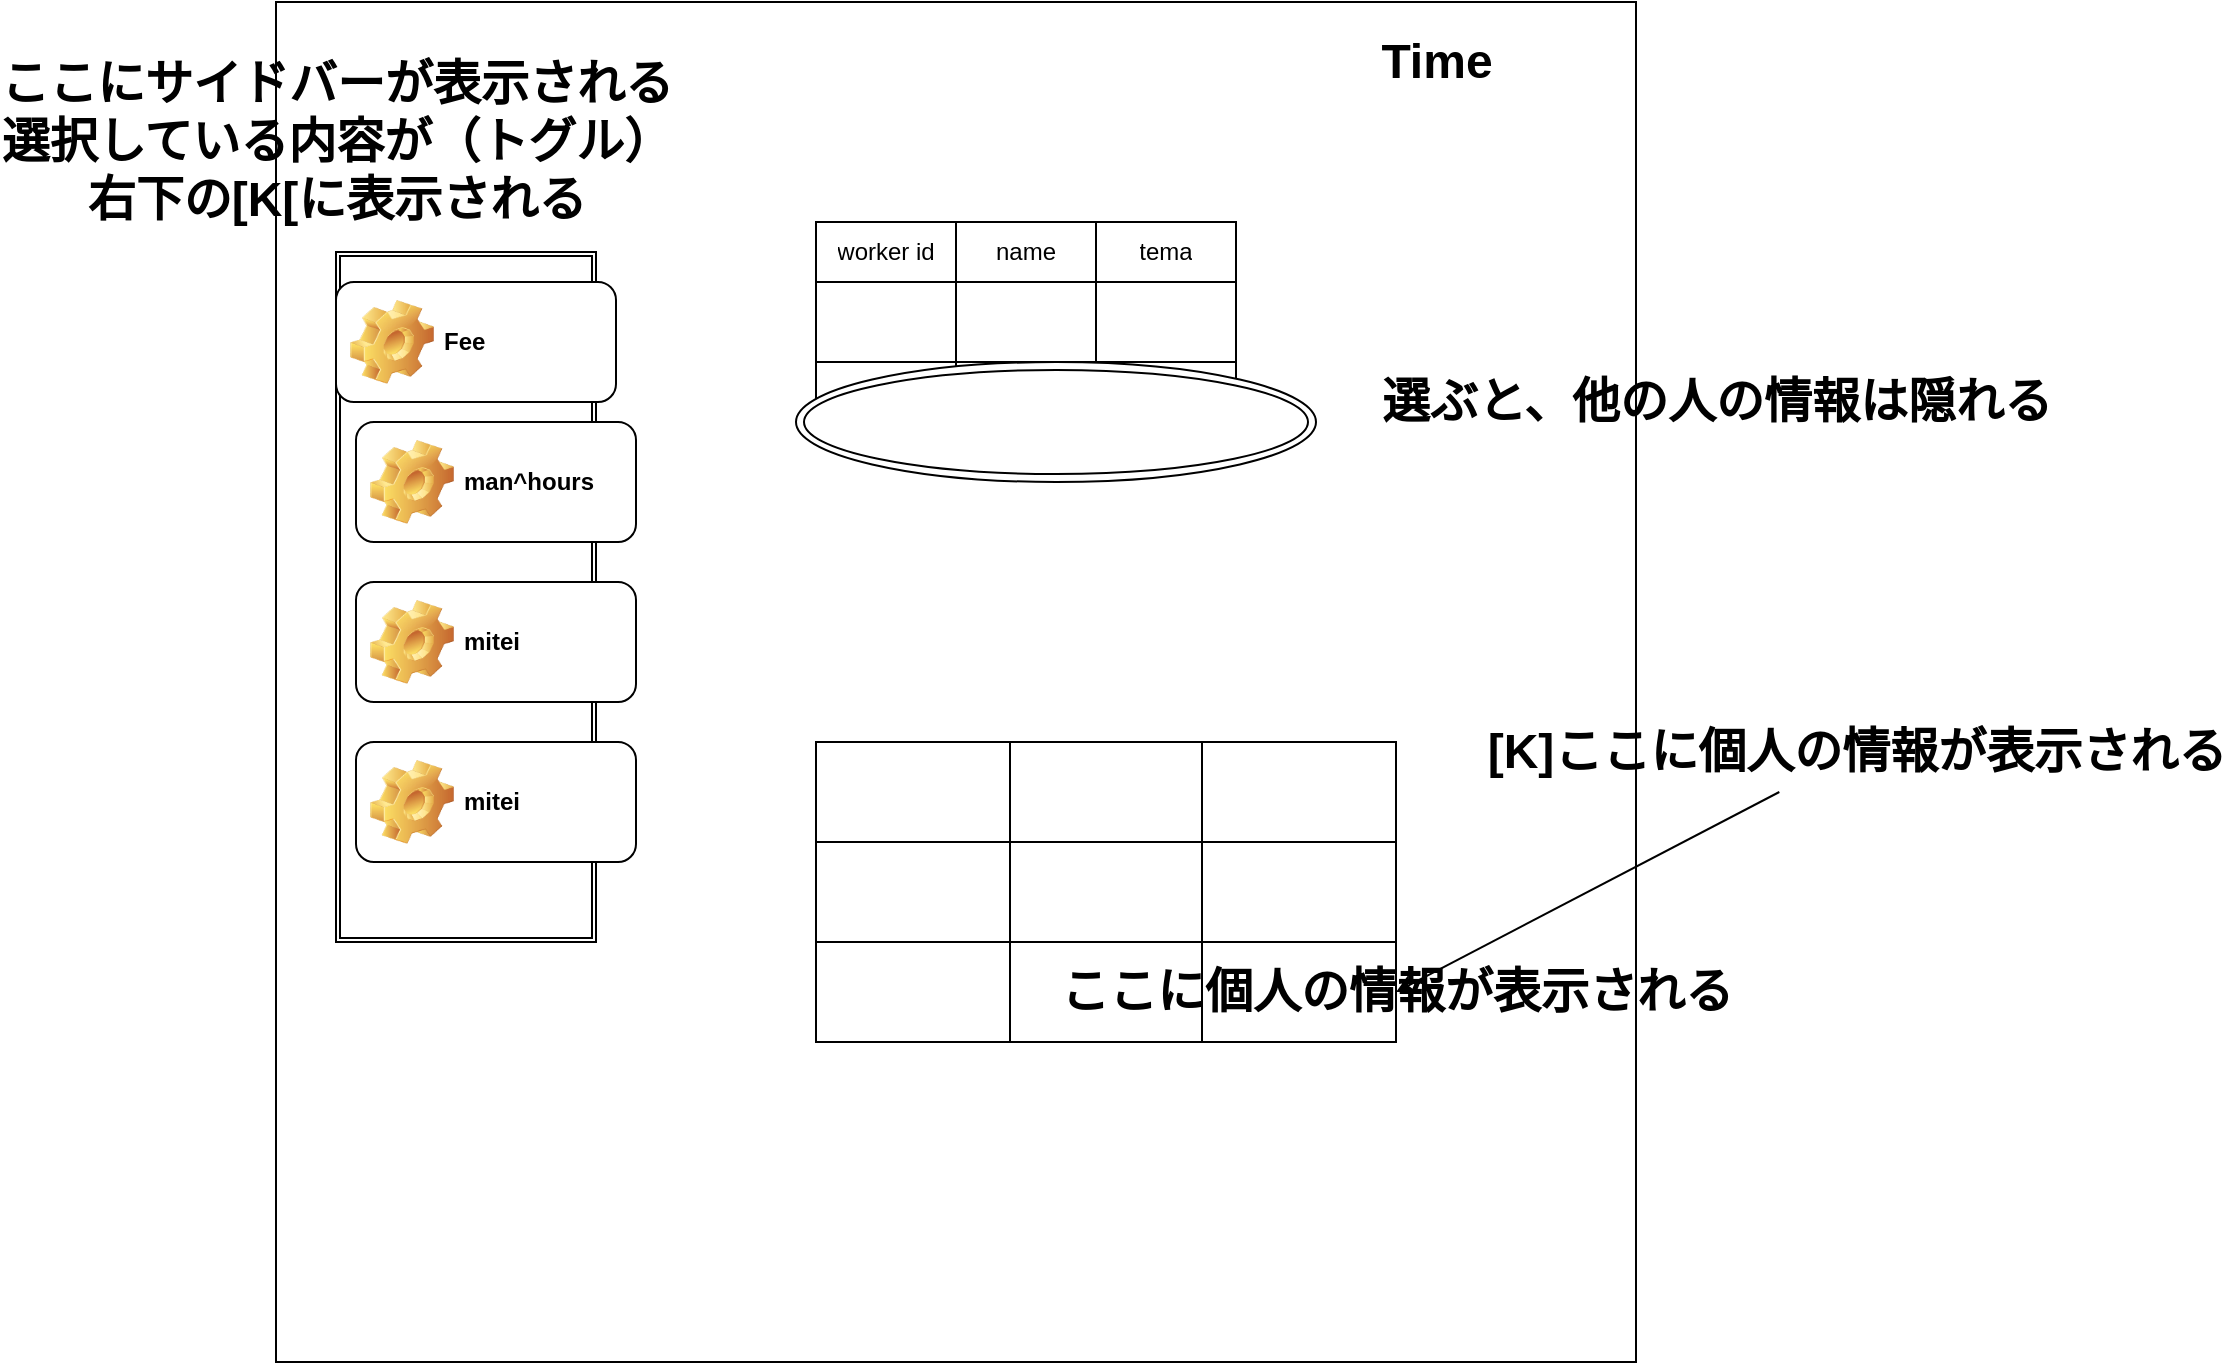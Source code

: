 <mxfile>
    <diagram id="r3_2MmhnYeU47tBB37dR" name="ページ1">
        <mxGraphModel dx="1491" dy="1776" grid="1" gridSize="10" guides="1" tooltips="1" connect="1" arrows="1" fold="1" page="1" pageScale="1" pageWidth="827" pageHeight="1169" math="0" shadow="0">
            <root>
                <mxCell id="0"/>
                <mxCell id="1" parent="0"/>
                <mxCell id="2" value="" style="whiteSpace=wrap;html=1;aspect=fixed;" parent="1" vertex="1">
                    <mxGeometry x="-50" y="-820" width="680" height="680" as="geometry"/>
                </mxCell>
                <mxCell id="4" value="" style="shape=table;html=1;whiteSpace=wrap;startSize=0;container=1;collapsible=0;childLayout=tableLayout;" parent="1" vertex="1">
                    <mxGeometry x="220" y="-710" width="210" height="110.0" as="geometry"/>
                </mxCell>
                <mxCell id="5" value="" style="shape=tableRow;horizontal=0;startSize=0;swimlaneHead=0;swimlaneBody=0;top=0;left=0;bottom=0;right=0;collapsible=0;dropTarget=0;fillColor=none;points=[[0,0.5],[1,0.5]];portConstraint=eastwest;" parent="4" vertex="1">
                    <mxGeometry width="210" height="30" as="geometry"/>
                </mxCell>
                <mxCell id="6" value="worker id" style="shape=partialRectangle;html=1;whiteSpace=wrap;connectable=0;fillColor=none;top=0;left=0;bottom=0;right=0;overflow=hidden;" parent="5" vertex="1">
                    <mxGeometry width="70" height="30" as="geometry">
                        <mxRectangle width="70" height="30" as="alternateBounds"/>
                    </mxGeometry>
                </mxCell>
                <mxCell id="7" value="name&lt;br&gt;" style="shape=partialRectangle;html=1;whiteSpace=wrap;connectable=0;fillColor=none;top=0;left=0;bottom=0;right=0;overflow=hidden;" parent="5" vertex="1">
                    <mxGeometry x="70" width="70" height="30" as="geometry">
                        <mxRectangle width="70" height="30" as="alternateBounds"/>
                    </mxGeometry>
                </mxCell>
                <mxCell id="8" value="tema" style="shape=partialRectangle;html=1;whiteSpace=wrap;connectable=0;fillColor=none;top=0;left=0;bottom=0;right=0;overflow=hidden;" parent="5" vertex="1">
                    <mxGeometry x="140" width="70" height="30" as="geometry">
                        <mxRectangle width="70" height="30" as="alternateBounds"/>
                    </mxGeometry>
                </mxCell>
                <mxCell id="9" value="" style="shape=tableRow;horizontal=0;startSize=0;swimlaneHead=0;swimlaneBody=0;top=0;left=0;bottom=0;right=0;collapsible=0;dropTarget=0;fillColor=none;points=[[0,0.5],[1,0.5]];portConstraint=eastwest;" parent="4" vertex="1">
                    <mxGeometry y="30" width="210" height="40" as="geometry"/>
                </mxCell>
                <mxCell id="10" value="" style="shape=partialRectangle;html=1;whiteSpace=wrap;connectable=0;fillColor=none;top=0;left=0;bottom=0;right=0;overflow=hidden;" parent="9" vertex="1">
                    <mxGeometry width="70" height="40" as="geometry">
                        <mxRectangle width="70" height="40" as="alternateBounds"/>
                    </mxGeometry>
                </mxCell>
                <mxCell id="11" value="" style="shape=partialRectangle;html=1;whiteSpace=wrap;connectable=0;fillColor=none;top=0;left=0;bottom=0;right=0;overflow=hidden;" parent="9" vertex="1">
                    <mxGeometry x="70" width="70" height="40" as="geometry">
                        <mxRectangle width="70" height="40" as="alternateBounds"/>
                    </mxGeometry>
                </mxCell>
                <mxCell id="12" value="" style="shape=partialRectangle;html=1;whiteSpace=wrap;connectable=0;fillColor=none;top=0;left=0;bottom=0;right=0;overflow=hidden;" parent="9" vertex="1">
                    <mxGeometry x="140" width="70" height="40" as="geometry">
                        <mxRectangle width="70" height="40" as="alternateBounds"/>
                    </mxGeometry>
                </mxCell>
                <mxCell id="13" value="" style="shape=tableRow;horizontal=0;startSize=0;swimlaneHead=0;swimlaneBody=0;top=0;left=0;bottom=0;right=0;collapsible=0;dropTarget=0;fillColor=none;points=[[0,0.5],[1,0.5]];portConstraint=eastwest;" parent="4" vertex="1">
                    <mxGeometry y="70" width="210" height="40" as="geometry"/>
                </mxCell>
                <mxCell id="14" value="" style="shape=partialRectangle;html=1;whiteSpace=wrap;connectable=0;fillColor=none;top=0;left=0;bottom=0;right=0;overflow=hidden;" parent="13" vertex="1">
                    <mxGeometry width="70" height="40" as="geometry">
                        <mxRectangle width="70" height="40" as="alternateBounds"/>
                    </mxGeometry>
                </mxCell>
                <mxCell id="15" value="" style="shape=partialRectangle;html=1;whiteSpace=wrap;connectable=0;fillColor=none;top=0;left=0;bottom=0;right=0;overflow=hidden;" parent="13" vertex="1">
                    <mxGeometry x="70" width="70" height="40" as="geometry">
                        <mxRectangle width="70" height="40" as="alternateBounds"/>
                    </mxGeometry>
                </mxCell>
                <mxCell id="16" value="" style="shape=partialRectangle;html=1;whiteSpace=wrap;connectable=0;fillColor=none;top=0;left=0;bottom=0;right=0;overflow=hidden;pointerEvents=1;" parent="13" vertex="1">
                    <mxGeometry x="140" width="70" height="40" as="geometry">
                        <mxRectangle width="70" height="40" as="alternateBounds"/>
                    </mxGeometry>
                </mxCell>
                <mxCell id="17" value="Time" style="text;strokeColor=none;fillColor=none;html=1;fontSize=24;fontStyle=1;verticalAlign=middle;align=center;" parent="1" vertex="1">
                    <mxGeometry x="480" y="-810" width="100" height="40" as="geometry"/>
                </mxCell>
                <mxCell id="18" value="" style="shape=table;html=1;whiteSpace=wrap;startSize=0;container=1;collapsible=0;childLayout=tableLayout;" parent="1" vertex="1">
                    <mxGeometry x="220" y="-450" width="290" height="150" as="geometry"/>
                </mxCell>
                <mxCell id="19" value="" style="shape=tableRow;horizontal=0;startSize=0;swimlaneHead=0;swimlaneBody=0;top=0;left=0;bottom=0;right=0;collapsible=0;dropTarget=0;fillColor=none;points=[[0,0.5],[1,0.5]];portConstraint=eastwest;" parent="18" vertex="1">
                    <mxGeometry width="290" height="50" as="geometry"/>
                </mxCell>
                <mxCell id="20" value="" style="shape=partialRectangle;html=1;whiteSpace=wrap;connectable=0;fillColor=none;top=0;left=0;bottom=0;right=0;overflow=hidden;" parent="19" vertex="1">
                    <mxGeometry width="97" height="50" as="geometry">
                        <mxRectangle width="97" height="50" as="alternateBounds"/>
                    </mxGeometry>
                </mxCell>
                <mxCell id="21" value="" style="shape=partialRectangle;html=1;whiteSpace=wrap;connectable=0;fillColor=none;top=0;left=0;bottom=0;right=0;overflow=hidden;" parent="19" vertex="1">
                    <mxGeometry x="97" width="96" height="50" as="geometry">
                        <mxRectangle width="96" height="50" as="alternateBounds"/>
                    </mxGeometry>
                </mxCell>
                <mxCell id="22" value="" style="shape=partialRectangle;html=1;whiteSpace=wrap;connectable=0;fillColor=none;top=0;left=0;bottom=0;right=0;overflow=hidden;" parent="19" vertex="1">
                    <mxGeometry x="193" width="97" height="50" as="geometry">
                        <mxRectangle width="97" height="50" as="alternateBounds"/>
                    </mxGeometry>
                </mxCell>
                <mxCell id="23" value="" style="shape=tableRow;horizontal=0;startSize=0;swimlaneHead=0;swimlaneBody=0;top=0;left=0;bottom=0;right=0;collapsible=0;dropTarget=0;fillColor=none;points=[[0,0.5],[1,0.5]];portConstraint=eastwest;" parent="18" vertex="1">
                    <mxGeometry y="50" width="290" height="50" as="geometry"/>
                </mxCell>
                <mxCell id="24" value="" style="shape=partialRectangle;html=1;whiteSpace=wrap;connectable=0;fillColor=none;top=0;left=0;bottom=0;right=0;overflow=hidden;" parent="23" vertex="1">
                    <mxGeometry width="97" height="50" as="geometry">
                        <mxRectangle width="97" height="50" as="alternateBounds"/>
                    </mxGeometry>
                </mxCell>
                <mxCell id="25" value="" style="shape=partialRectangle;html=1;whiteSpace=wrap;connectable=0;fillColor=none;top=0;left=0;bottom=0;right=0;overflow=hidden;" parent="23" vertex="1">
                    <mxGeometry x="97" width="96" height="50" as="geometry">
                        <mxRectangle width="96" height="50" as="alternateBounds"/>
                    </mxGeometry>
                </mxCell>
                <mxCell id="26" value="" style="shape=partialRectangle;html=1;whiteSpace=wrap;connectable=0;fillColor=none;top=0;left=0;bottom=0;right=0;overflow=hidden;" parent="23" vertex="1">
                    <mxGeometry x="193" width="97" height="50" as="geometry">
                        <mxRectangle width="97" height="50" as="alternateBounds"/>
                    </mxGeometry>
                </mxCell>
                <mxCell id="27" value="" style="shape=tableRow;horizontal=0;startSize=0;swimlaneHead=0;swimlaneBody=0;top=0;left=0;bottom=0;right=0;collapsible=0;dropTarget=0;fillColor=none;points=[[0,0.5],[1,0.5]];portConstraint=eastwest;" parent="18" vertex="1">
                    <mxGeometry y="100" width="290" height="50" as="geometry"/>
                </mxCell>
                <mxCell id="28" value="" style="shape=partialRectangle;html=1;whiteSpace=wrap;connectable=0;fillColor=none;top=0;left=0;bottom=0;right=0;overflow=hidden;" parent="27" vertex="1">
                    <mxGeometry width="97" height="50" as="geometry">
                        <mxRectangle width="97" height="50" as="alternateBounds"/>
                    </mxGeometry>
                </mxCell>
                <mxCell id="29" value="" style="shape=partialRectangle;html=1;whiteSpace=wrap;connectable=0;fillColor=none;top=0;left=0;bottom=0;right=0;overflow=hidden;" parent="27" vertex="1">
                    <mxGeometry x="97" width="96" height="50" as="geometry">
                        <mxRectangle width="96" height="50" as="alternateBounds"/>
                    </mxGeometry>
                </mxCell>
                <mxCell id="30" value="" style="shape=partialRectangle;html=1;whiteSpace=wrap;connectable=0;fillColor=none;top=0;left=0;bottom=0;right=0;overflow=hidden;pointerEvents=1;" parent="27" vertex="1">
                    <mxGeometry x="193" width="97" height="50" as="geometry">
                        <mxRectangle width="97" height="50" as="alternateBounds"/>
                    </mxGeometry>
                </mxCell>
                <mxCell id="43" value="ここに個人の情報が表示される" style="text;strokeColor=none;fillColor=none;html=1;fontSize=24;fontStyle=1;verticalAlign=middle;align=center;" parent="27" vertex="1">
                    <mxGeometry x="290" height="50" as="geometry">
                        <mxRectangle width="NaN" height="50" as="alternateBounds"/>
                    </mxGeometry>
                </mxCell>
                <mxCell id="31" value="" style="ellipse;shape=doubleEllipse;whiteSpace=wrap;html=1;" parent="1" vertex="1">
                    <mxGeometry x="210" y="-640" width="260" height="60" as="geometry"/>
                </mxCell>
                <mxCell id="33" value="選ぶと、他の人の情報は隠れる" style="text;strokeColor=none;fillColor=none;html=1;fontSize=24;fontStyle=1;verticalAlign=middle;align=center;" parent="1" vertex="1">
                    <mxGeometry x="620" y="-640" width="100" height="40" as="geometry"/>
                </mxCell>
                <mxCell id="44" value="" style="edgeStyle=none;html=1;" parent="1" source="34" target="43" edge="1">
                    <mxGeometry relative="1" as="geometry"/>
                </mxCell>
                <mxCell id="34" value="[K]ここに個人の情報が表示される" style="text;strokeColor=none;fillColor=none;html=1;fontSize=24;fontStyle=1;verticalAlign=middle;align=center;" parent="1" vertex="1">
                    <mxGeometry x="680" y="-465" width="120" height="40" as="geometry"/>
                </mxCell>
                <mxCell id="36" value="" style="shape=ext;double=1;rounded=0;whiteSpace=wrap;html=1;" parent="1" vertex="1">
                    <mxGeometry x="-20" y="-695" width="130" height="345" as="geometry"/>
                </mxCell>
                <mxCell id="38" value="Fee" style="label;whiteSpace=wrap;html=1;image=img/clipart/Gear_128x128.png" parent="1" vertex="1">
                    <mxGeometry x="-20" y="-680" width="140" height="60" as="geometry"/>
                </mxCell>
                <mxCell id="39" value="man^hours" style="label;whiteSpace=wrap;html=1;image=img/clipart/Gear_128x128.png" parent="1" vertex="1">
                    <mxGeometry x="-10" y="-610" width="140" height="60" as="geometry"/>
                </mxCell>
                <mxCell id="40" value="mitei" style="label;whiteSpace=wrap;html=1;image=img/clipart/Gear_128x128.png" parent="1" vertex="1">
                    <mxGeometry x="-10" y="-530" width="140" height="60" as="geometry"/>
                </mxCell>
                <mxCell id="41" value="mitei" style="label;whiteSpace=wrap;html=1;image=img/clipart/Gear_128x128.png" parent="1" vertex="1">
                    <mxGeometry x="-10" y="-450" width="140" height="60" as="geometry"/>
                </mxCell>
                <mxCell id="42" value="ここにサイドバーが表示される&lt;br&gt;選択している内容が（トグル）&lt;br&gt;右下の[K[に表示される" style="text;strokeColor=none;fillColor=none;html=1;fontSize=24;fontStyle=1;verticalAlign=middle;align=center;" parent="1" vertex="1">
                    <mxGeometry x="-70" y="-770" width="100" height="40" as="geometry"/>
                </mxCell>
            </root>
        </mxGraphModel>
    </diagram>
    <diagram id="7C4mIvlZGJKp97Oxdb9q" name="ページ2">
        <mxGraphModel dx="664" dy="607" grid="1" gridSize="10" guides="1" tooltips="1" connect="1" arrows="1" fold="1" page="1" pageScale="1" pageWidth="827" pageHeight="1169" math="0" shadow="0">
            <root>
                <mxCell id="0"/>
                <mxCell id="1" parent="0"/>
                <mxCell id="F69wMU3C-mWPQmkXLNv5-24" value="" style="edgeStyle=none;html=1;" edge="1" parent="1" source="X1rWZ1yle2eyVjV8GxTf-23" target="X1rWZ1yle2eyVjV8GxTf-32">
                    <mxGeometry relative="1" as="geometry"/>
                </mxCell>
                <mxCell id="X1rWZ1yle2eyVjV8GxTf-23" value="MonthSelector" style="swimlane;fontStyle=0;childLayout=stackLayout;horizontal=1;startSize=26;fillColor=none;horizontalStack=0;resizeParent=1;resizeParentMax=0;resizeLast=0;collapsible=1;marginBottom=0;flipH=0;" parent="1" vertex="1">
                    <mxGeometry x="50" y="30" width="140" height="146" as="geometry"/>
                </mxCell>
                <mxCell id="X1rWZ1yle2eyVjV8GxTf-24" value="targetMonth" style="text;strokeColor=none;fillColor=none;align=left;verticalAlign=top;spacingLeft=4;spacingRight=4;overflow=hidden;rotatable=0;points=[[0,0.5],[1,0.5]];portConstraint=eastwest;" parent="X1rWZ1yle2eyVjV8GxTf-23" vertex="1">
                    <mxGeometry y="26" width="140" height="30" as="geometry"/>
                </mxCell>
                <mxCell id="F69wMU3C-mWPQmkXLNv5-14" value="yearMonth" style="text;strokeColor=none;fillColor=none;align=left;verticalAlign=top;spacingLeft=4;spacingRight=4;overflow=hidden;rotatable=0;points=[[0,0.5],[1,0.5]];portConstraint=eastwest;" vertex="1" parent="X1rWZ1yle2eyVjV8GxTf-23">
                    <mxGeometry y="56" width="140" height="30" as="geometry"/>
                </mxCell>
                <mxCell id="F69wMU3C-mWPQmkXLNv5-13" value="alignment" style="text;strokeColor=none;fillColor=none;align=left;verticalAlign=top;spacingLeft=4;spacingRight=4;overflow=hidden;rotatable=0;points=[[0,0.5],[1,0.5]];portConstraint=eastwest;" vertex="1" parent="X1rWZ1yle2eyVjV8GxTf-23">
                    <mxGeometry y="86" width="140" height="30" as="geometry"/>
                </mxCell>
                <mxCell id="F69wMU3C-mWPQmkXLNv5-12" value="HandleTargetMonth" style="text;strokeColor=none;fillColor=none;align=left;verticalAlign=top;spacingLeft=4;spacingRight=4;overflow=hidden;rotatable=0;points=[[0,0.5],[1,0.5]];portConstraint=eastwest;" vertex="1" parent="X1rWZ1yle2eyVjV8GxTf-23">
                    <mxGeometry y="116" width="140" height="30" as="geometry"/>
                </mxCell>
                <mxCell id="ws7tnr5rUQ_5CswF0-XP-4" style="edgeStyle=none;html=1;" parent="1" source="X1rWZ1yle2eyVjV8GxTf-30" target="ws7tnr5rUQ_5CswF0-XP-1" edge="1">
                    <mxGeometry relative="1" as="geometry"/>
                </mxCell>
                <mxCell id="X1rWZ1yle2eyVjV8GxTf-30" value="App" style="swimlane;fontStyle=0;childLayout=stackLayout;horizontal=1;startSize=26;fillColor=none;horizontalStack=0;resizeParent=1;resizeParentMax=0;resizeLast=0;collapsible=1;marginBottom=0;" parent="1" vertex="1">
                    <mxGeometry x="300" y="20" width="140" height="208" as="geometry"/>
                </mxCell>
                <mxCell id="F69wMU3C-mWPQmkXLNv5-19" value="targetWorker" style="text;strokeColor=none;fillColor=none;align=left;verticalAlign=top;spacingLeft=4;spacingRight=4;overflow=hidden;rotatable=0;points=[[0,0.5],[1,0.5]];portConstraint=eastwest;" vertex="1" parent="X1rWZ1yle2eyVjV8GxTf-30">
                    <mxGeometry y="26" width="140" height="26" as="geometry"/>
                </mxCell>
                <mxCell id="F69wMU3C-mWPQmkXLNv5-18" value="targetWorker" style="text;strokeColor=none;fillColor=none;align=left;verticalAlign=top;spacingLeft=4;spacingRight=4;overflow=hidden;rotatable=0;points=[[0,0.5],[1,0.5]];portConstraint=eastwest;" vertex="1" parent="X1rWZ1yle2eyVjV8GxTf-30">
                    <mxGeometry y="52" width="140" height="26" as="geometry"/>
                </mxCell>
                <mxCell id="X1rWZ1yle2eyVjV8GxTf-31" value="targetWorker" style="text;strokeColor=none;fillColor=none;align=left;verticalAlign=top;spacingLeft=4;spacingRight=4;overflow=hidden;rotatable=0;points=[[0,0.5],[1,0.5]];portConstraint=eastwest;" parent="X1rWZ1yle2eyVjV8GxTf-30" vertex="1">
                    <mxGeometry y="78" width="140" height="26" as="geometry"/>
                </mxCell>
                <mxCell id="X1rWZ1yle2eyVjV8GxTf-32" value="yearMonth" style="text;strokeColor=none;fillColor=none;align=left;verticalAlign=top;spacingLeft=4;spacingRight=4;overflow=hidden;rotatable=0;points=[[0,0.5],[1,0.5]];portConstraint=eastwest;" parent="X1rWZ1yle2eyVjV8GxTf-30" vertex="1">
                    <mxGeometry y="104" width="140" height="26" as="geometry"/>
                </mxCell>
                <mxCell id="X1rWZ1yle2eyVjV8GxTf-33" value="fees" style="text;strokeColor=none;fillColor=none;align=left;verticalAlign=top;spacingLeft=4;spacingRight=4;overflow=hidden;rotatable=0;points=[[0,0.5],[1,0.5]];portConstraint=eastwest;" parent="X1rWZ1yle2eyVjV8GxTf-30" vertex="1">
                    <mxGeometry y="130" width="140" height="26" as="geometry"/>
                </mxCell>
                <mxCell id="X1rWZ1yle2eyVjV8GxTf-39" value="reports" style="text;strokeColor=none;fillColor=none;align=left;verticalAlign=top;spacingLeft=4;spacingRight=4;overflow=hidden;rotatable=0;points=[[0,0.5],[1,0.5]];portConstraint=eastwest;" parent="X1rWZ1yle2eyVjV8GxTf-30" vertex="1">
                    <mxGeometry y="156" width="140" height="26" as="geometry"/>
                </mxCell>
                <mxCell id="X1rWZ1yle2eyVjV8GxTf-38" value="efforts" style="text;strokeColor=none;fillColor=none;align=left;verticalAlign=top;spacingLeft=4;spacingRight=4;overflow=hidden;rotatable=0;points=[[0,0.5],[1,0.5]];portConstraint=eastwest;" parent="X1rWZ1yle2eyVjV8GxTf-30" vertex="1">
                    <mxGeometry y="182" width="140" height="26" as="geometry"/>
                </mxCell>
                <mxCell id="ws7tnr5rUQ_5CswF0-XP-28" style="edgeStyle=none;html=1;entryX=0.414;entryY=0.017;entryDx=0;entryDy=0;entryPerimeter=0;" parent="1" source="ws7tnr5rUQ_5CswF0-XP-1" target="ws7tnr5rUQ_5CswF0-XP-6" edge="1">
                    <mxGeometry relative="1" as="geometry"/>
                </mxCell>
                <mxCell id="ws7tnr5rUQ_5CswF0-XP-29" style="edgeStyle=none;html=1;entryX=0.5;entryY=0;entryDx=0;entryDy=0;" parent="1" source="ws7tnr5rUQ_5CswF0-XP-1" target="ws7tnr5rUQ_5CswF0-XP-10" edge="1">
                    <mxGeometry relative="1" as="geometry"/>
                </mxCell>
                <mxCell id="ws7tnr5rUQ_5CswF0-XP-30" style="edgeStyle=none;html=1;entryX=0.5;entryY=0;entryDx=0;entryDy=0;" parent="1" source="ws7tnr5rUQ_5CswF0-XP-1" target="ws7tnr5rUQ_5CswF0-XP-16" edge="1">
                    <mxGeometry relative="1" as="geometry"/>
                </mxCell>
                <mxCell id="ws7tnr5rUQ_5CswF0-XP-1" value="Worker" style="swimlane;fontStyle=0;childLayout=stackLayout;horizontal=1;startSize=26;fillColor=none;horizontalStack=0;resizeParent=1;resizeParentMax=0;resizeLast=0;collapsible=1;marginBottom=0;flipH=0;" parent="1" vertex="1">
                    <mxGeometry x="290" y="290" width="210" height="86" as="geometry"/>
                </mxCell>
                <mxCell id="ws7tnr5rUQ_5CswF0-XP-2" value="HandleTargetWorker" style="text;strokeColor=none;fillColor=none;align=left;verticalAlign=top;spacingLeft=4;spacingRight=4;overflow=hidden;rotatable=0;points=[[0,0.5],[1,0.5]];portConstraint=eastwest;" parent="ws7tnr5rUQ_5CswF0-XP-1" vertex="1">
                    <mxGeometry y="26" width="210" height="30" as="geometry"/>
                </mxCell>
                <mxCell id="ws7tnr5rUQ_5CswF0-XP-19" value="DisplayWorkers" style="text;strokeColor=none;fillColor=none;align=left;verticalAlign=top;spacingLeft=4;spacingRight=4;overflow=hidden;rotatable=0;points=[[0,0.5],[1,0.5]];portConstraint=eastwest;" parent="ws7tnr5rUQ_5CswF0-XP-1" vertex="1">
                    <mxGeometry y="56" width="210" height="30" as="geometry"/>
                </mxCell>
                <mxCell id="ws7tnr5rUQ_5CswF0-XP-6" value="Filter" style="swimlane;fontStyle=0;childLayout=stackLayout;horizontal=1;startSize=26;fillColor=none;horizontalStack=0;resizeParent=1;resizeParentMax=0;resizeLast=0;collapsible=1;marginBottom=0;flipH=0;" parent="1" vertex="1">
                    <mxGeometry x="220" y="429" width="150" height="116" as="geometry"/>
                </mxCell>
                <mxCell id="ws7tnr5rUQ_5CswF0-XP-7" value="handleFilterChange" style="text;strokeColor=none;fillColor=none;align=left;verticalAlign=top;spacingLeft=4;spacingRight=4;overflow=hidden;rotatable=0;points=[[0,0.5],[1,0.5]];portConstraint=eastwest;" parent="ws7tnr5rUQ_5CswF0-XP-6" vertex="1">
                    <mxGeometry y="26" width="150" height="30" as="geometry"/>
                </mxCell>
                <mxCell id="ws7tnr5rUQ_5CswF0-XP-8" value="filter" style="text;strokeColor=none;fillColor=none;align=left;verticalAlign=top;spacingLeft=4;spacingRight=4;overflow=hidden;rotatable=0;points=[[0,0.5],[1,0.5]];portConstraint=eastwest;" parent="ws7tnr5rUQ_5CswF0-XP-6" vertex="1">
                    <mxGeometry y="56" width="150" height="30" as="geometry"/>
                </mxCell>
                <mxCell id="ws7tnr5rUQ_5CswF0-XP-9" value="workers" style="text;strokeColor=none;fillColor=none;align=left;verticalAlign=top;spacingLeft=4;spacingRight=4;overflow=hidden;rotatable=0;points=[[0,0.5],[1,0.5]];portConstraint=eastwest;" parent="ws7tnr5rUQ_5CswF0-XP-6" vertex="1">
                    <mxGeometry y="86" width="150" height="30" as="geometry"/>
                </mxCell>
                <mxCell id="ws7tnr5rUQ_5CswF0-XP-10" value="Add" style="swimlane;fontStyle=0;childLayout=stackLayout;horizontal=1;startSize=26;fillColor=none;horizontalStack=0;resizeParent=1;resizeParentMax=0;resizeLast=0;collapsible=1;marginBottom=0;flipH=0;" parent="1" vertex="1">
                    <mxGeometry x="400" y="429" width="150" height="86" as="geometry"/>
                </mxCell>
                <mxCell id="ws7tnr5rUQ_5CswF0-XP-11" value="refflg" style="text;strokeColor=none;fillColor=none;align=left;verticalAlign=top;spacingLeft=4;spacingRight=4;overflow=hidden;rotatable=0;points=[[0,0.5],[1,0.5]];portConstraint=eastwest;" parent="ws7tnr5rUQ_5CswF0-XP-10" vertex="1">
                    <mxGeometry y="26" width="150" height="30" as="geometry"/>
                </mxCell>
                <mxCell id="ws7tnr5rUQ_5CswF0-XP-12" value="setrefflg" style="text;strokeColor=none;fillColor=none;align=left;verticalAlign=top;spacingLeft=4;spacingRight=4;overflow=hidden;rotatable=0;points=[[0,0.5],[1,0.5]];portConstraint=eastwest;" parent="ws7tnr5rUQ_5CswF0-XP-10" vertex="1">
                    <mxGeometry y="56" width="150" height="30" as="geometry"/>
                </mxCell>
                <mxCell id="ws7tnr5rUQ_5CswF0-XP-16" value="List" style="swimlane;fontStyle=0;childLayout=stackLayout;horizontal=1;startSize=26;fillColor=none;horizontalStack=0;resizeParent=1;resizeParentMax=0;resizeLast=0;collapsible=1;marginBottom=0;flipH=0;" parent="1" vertex="1">
                    <mxGeometry x="570" y="429" width="150" height="56" as="geometry"/>
                </mxCell>
                <mxCell id="ws7tnr5rUQ_5CswF0-XP-17" value="DisplayWorkers" style="text;strokeColor=none;fillColor=none;align=left;verticalAlign=top;spacingLeft=4;spacingRight=4;overflow=hidden;rotatable=0;points=[[0,0.5],[1,0.5]];portConstraint=eastwest;" parent="ws7tnr5rUQ_5CswF0-XP-16" vertex="1">
                    <mxGeometry y="26" width="150" height="30" as="geometry"/>
                </mxCell>
                <mxCell id="ws7tnr5rUQ_5CswF0-XP-20" value="ApiFetch" style="swimlane;fontStyle=0;childLayout=stackLayout;horizontal=1;startSize=26;fillColor=none;horizontalStack=0;resizeParent=1;resizeParentMax=0;resizeLast=0;collapsible=1;marginBottom=0;" parent="1" vertex="1">
                    <mxGeometry x="560" y="20" width="140" height="130" as="geometry"/>
                </mxCell>
                <mxCell id="ws7tnr5rUQ_5CswF0-XP-21" value="targetWorker" style="text;strokeColor=none;fillColor=none;align=left;verticalAlign=top;spacingLeft=4;spacingRight=4;overflow=hidden;rotatable=0;points=[[0,0.5],[1,0.5]];portConstraint=eastwest;" parent="ws7tnr5rUQ_5CswF0-XP-20" vertex="1">
                    <mxGeometry y="26" width="140" height="26" as="geometry"/>
                </mxCell>
                <mxCell id="ws7tnr5rUQ_5CswF0-XP-22" value="HandleFeeProps" style="text;strokeColor=none;fillColor=none;align=left;verticalAlign=top;spacingLeft=4;spacingRight=4;overflow=hidden;rotatable=0;points=[[0,0.5],[1,0.5]];portConstraint=eastwest;" parent="ws7tnr5rUQ_5CswF0-XP-20" vertex="1">
                    <mxGeometry y="52" width="140" height="26" as="geometry"/>
                </mxCell>
                <mxCell id="ws7tnr5rUQ_5CswF0-XP-23" value="HandleReportProps" style="text;strokeColor=none;fillColor=none;align=left;verticalAlign=top;spacingLeft=4;spacingRight=4;overflow=hidden;rotatable=0;points=[[0,0.5],[1,0.5]];portConstraint=eastwest;" parent="ws7tnr5rUQ_5CswF0-XP-20" vertex="1">
                    <mxGeometry y="78" width="140" height="26" as="geometry"/>
                </mxCell>
                <mxCell id="ws7tnr5rUQ_5CswF0-XP-24" value="HandleEffortProps" style="text;strokeColor=none;fillColor=none;align=left;verticalAlign=top;spacingLeft=4;spacingRight=4;overflow=hidden;rotatable=0;points=[[0,0.5],[1,0.5]];portConstraint=eastwest;" parent="ws7tnr5rUQ_5CswF0-XP-20" vertex="1">
                    <mxGeometry y="104" width="140" height="26" as="geometry"/>
                </mxCell>
                <mxCell id="F69wMU3C-mWPQmkXLNv5-22" style="edgeStyle=none;html=1;exitX=-0.025;exitY=0.93;exitDx=0;exitDy=0;exitPerimeter=0;" edge="1" parent="1" source="F69wMU3C-mWPQmkXLNv5-18" target="X1rWZ1yle2eyVjV8GxTf-23">
                    <mxGeometry relative="1" as="geometry"/>
                </mxCell>
            </root>
        </mxGraphModel>
    </diagram>
</mxfile>